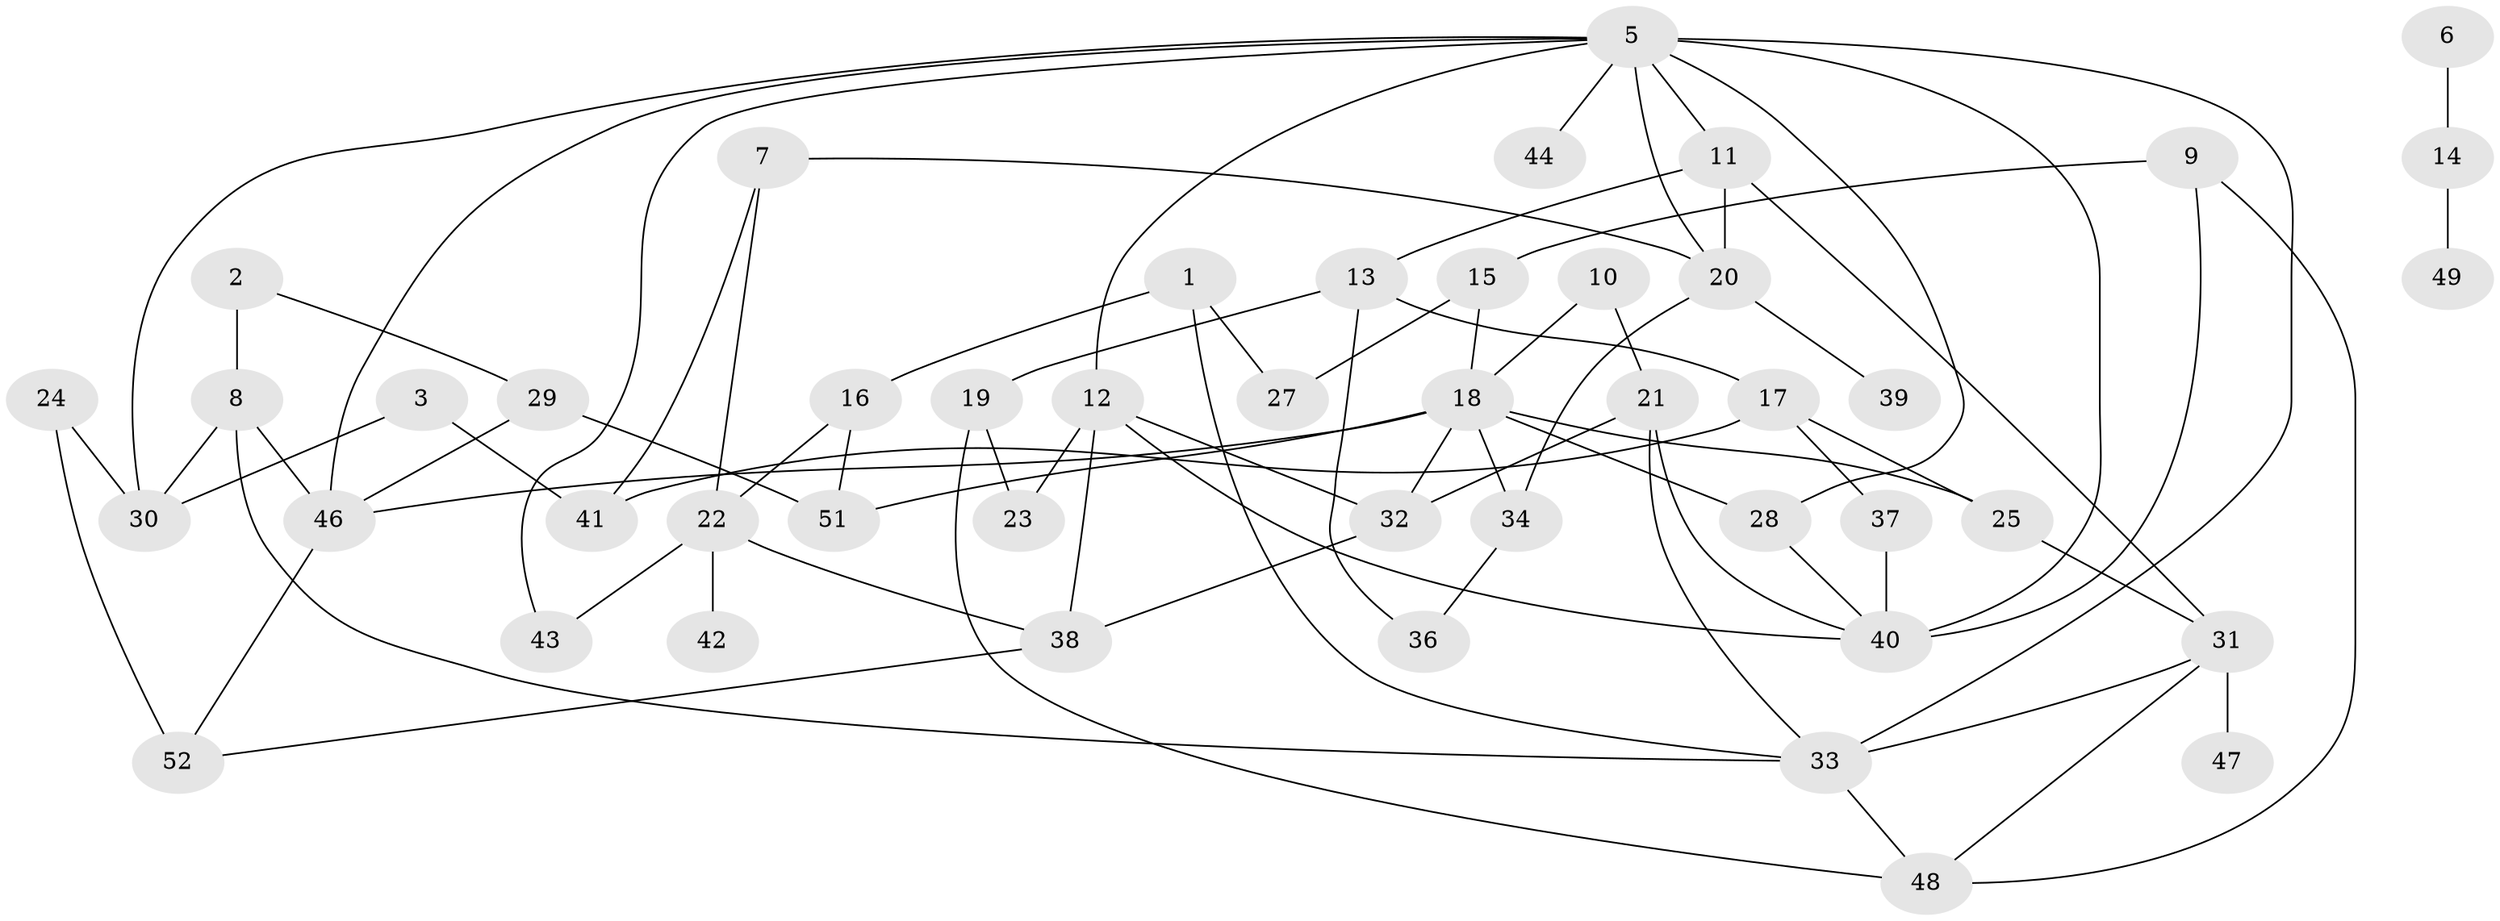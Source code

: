 // original degree distribution, {2: 0.2524271844660194, 1: 0.18446601941747573, 0: 0.04854368932038835, 3: 0.2621359223300971, 4: 0.1650485436893204, 5: 0.038834951456310676, 7: 0.019417475728155338, 6: 0.02912621359223301}
// Generated by graph-tools (version 1.1) at 2025/33/03/09/25 02:33:37]
// undirected, 47 vertices, 78 edges
graph export_dot {
graph [start="1"]
  node [color=gray90,style=filled];
  1;
  2;
  3;
  5;
  6;
  7;
  8;
  9;
  10;
  11;
  12;
  13;
  14;
  15;
  16;
  17;
  18;
  19;
  20;
  21;
  22;
  23;
  24;
  25;
  27;
  28;
  29;
  30;
  31;
  32;
  33;
  34;
  36;
  37;
  38;
  39;
  40;
  41;
  42;
  43;
  44;
  46;
  47;
  48;
  49;
  51;
  52;
  1 -- 16 [weight=1.0];
  1 -- 27 [weight=1.0];
  1 -- 33 [weight=1.0];
  2 -- 8 [weight=1.0];
  2 -- 29 [weight=1.0];
  3 -- 30 [weight=1.0];
  3 -- 41 [weight=1.0];
  5 -- 11 [weight=1.0];
  5 -- 12 [weight=1.0];
  5 -- 20 [weight=1.0];
  5 -- 28 [weight=1.0];
  5 -- 30 [weight=1.0];
  5 -- 33 [weight=1.0];
  5 -- 40 [weight=2.0];
  5 -- 43 [weight=1.0];
  5 -- 44 [weight=1.0];
  5 -- 46 [weight=1.0];
  6 -- 14 [weight=1.0];
  7 -- 20 [weight=1.0];
  7 -- 22 [weight=1.0];
  7 -- 41 [weight=1.0];
  8 -- 30 [weight=1.0];
  8 -- 33 [weight=1.0];
  8 -- 46 [weight=1.0];
  9 -- 15 [weight=1.0];
  9 -- 40 [weight=1.0];
  9 -- 48 [weight=1.0];
  10 -- 18 [weight=1.0];
  10 -- 21 [weight=1.0];
  11 -- 13 [weight=1.0];
  11 -- 20 [weight=2.0];
  11 -- 31 [weight=1.0];
  12 -- 23 [weight=1.0];
  12 -- 32 [weight=2.0];
  12 -- 38 [weight=1.0];
  12 -- 40 [weight=1.0];
  13 -- 17 [weight=1.0];
  13 -- 19 [weight=1.0];
  13 -- 36 [weight=1.0];
  14 -- 49 [weight=1.0];
  15 -- 18 [weight=1.0];
  15 -- 27 [weight=1.0];
  16 -- 22 [weight=1.0];
  16 -- 51 [weight=1.0];
  17 -- 25 [weight=1.0];
  17 -- 37 [weight=1.0];
  17 -- 41 [weight=1.0];
  18 -- 25 [weight=1.0];
  18 -- 28 [weight=1.0];
  18 -- 32 [weight=1.0];
  18 -- 34 [weight=1.0];
  18 -- 46 [weight=1.0];
  18 -- 51 [weight=1.0];
  19 -- 23 [weight=1.0];
  19 -- 48 [weight=1.0];
  20 -- 34 [weight=1.0];
  20 -- 39 [weight=1.0];
  21 -- 32 [weight=1.0];
  21 -- 33 [weight=1.0];
  21 -- 40 [weight=1.0];
  22 -- 38 [weight=1.0];
  22 -- 42 [weight=1.0];
  22 -- 43 [weight=1.0];
  24 -- 30 [weight=1.0];
  24 -- 52 [weight=2.0];
  25 -- 31 [weight=1.0];
  28 -- 40 [weight=1.0];
  29 -- 46 [weight=1.0];
  29 -- 51 [weight=1.0];
  31 -- 33 [weight=1.0];
  31 -- 47 [weight=1.0];
  31 -- 48 [weight=1.0];
  32 -- 38 [weight=1.0];
  33 -- 48 [weight=1.0];
  34 -- 36 [weight=1.0];
  37 -- 40 [weight=1.0];
  38 -- 52 [weight=1.0];
  46 -- 52 [weight=1.0];
}
